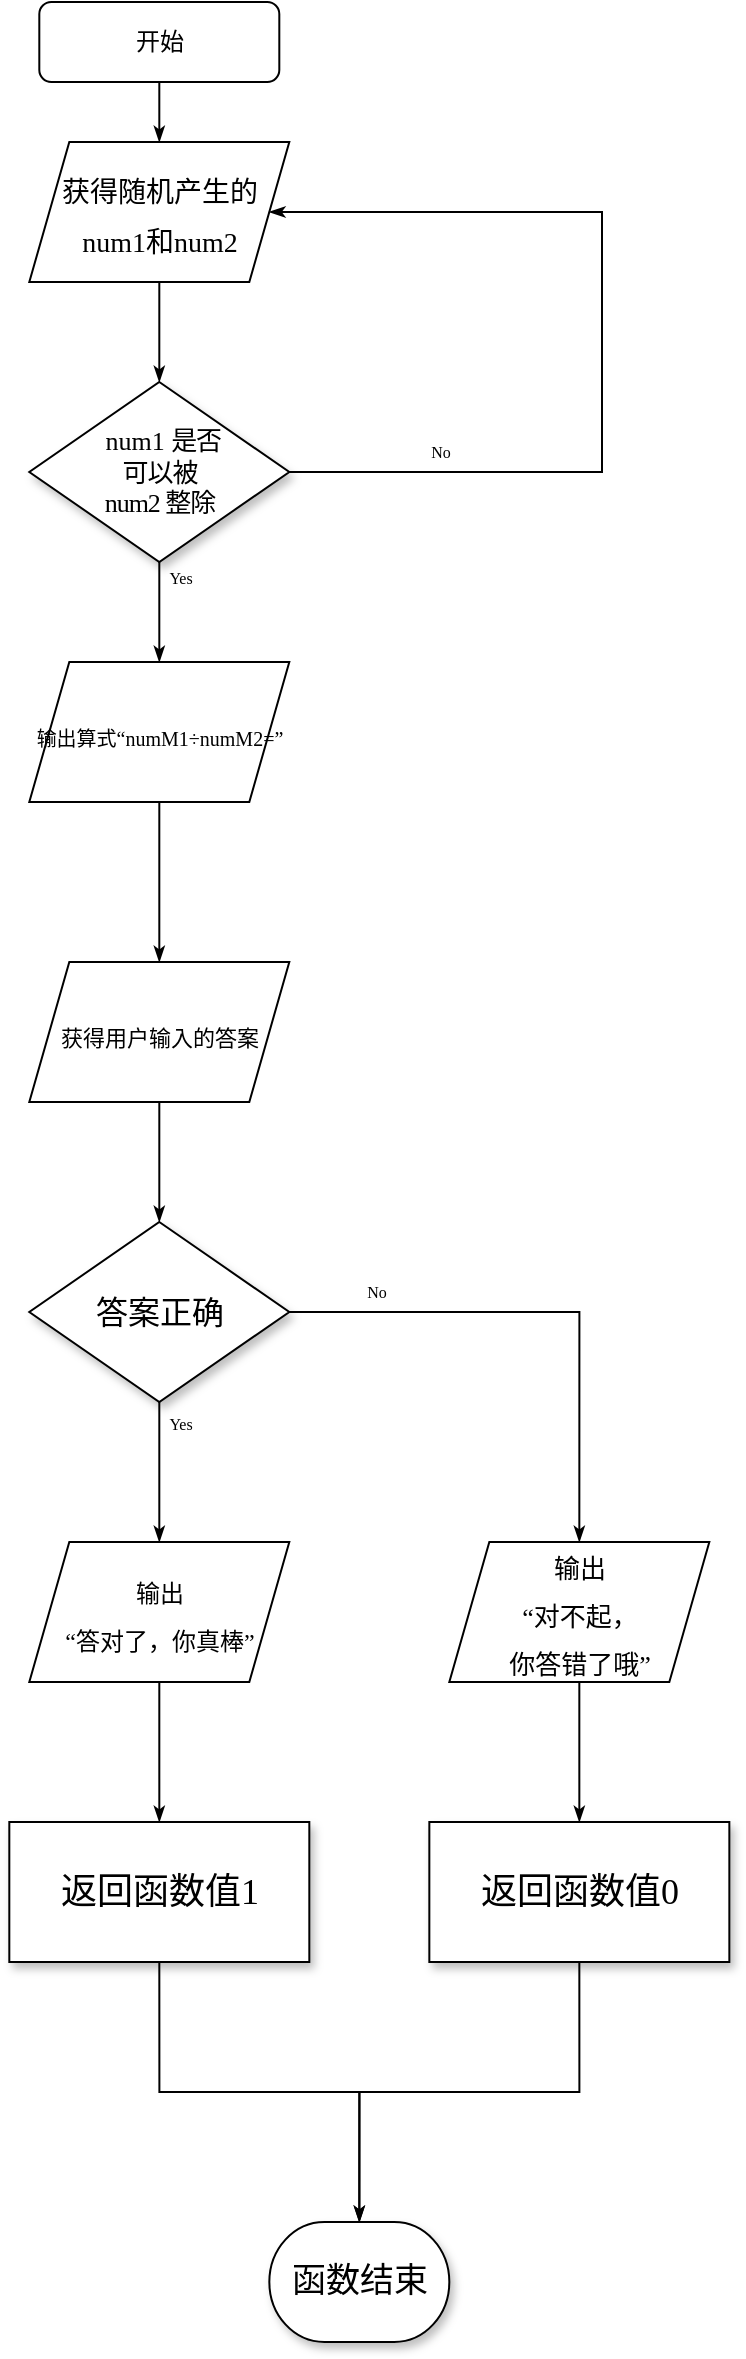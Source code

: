 <mxfile version="22.0.3" type="device">
  <diagram name="第 1 页 的副本" id="JgZBIZOeviGuvXr1Tgrx">
    <mxGraphModel dx="1206" dy="702" grid="1" gridSize="10" guides="1" tooltips="1" connect="1" arrows="1" fold="1" page="1" pageScale="1" pageWidth="4681" pageHeight="3300" background="#ffffff" math="0" shadow="0">
      <root>
        <mxCell id="HTb4UV4sWMuf5ls2SjIO-0" />
        <mxCell id="HTb4UV4sWMuf5ls2SjIO-1" parent="HTb4UV4sWMuf5ls2SjIO-0" />
        <mxCell id="HTb4UV4sWMuf5ls2SjIO-2" style="edgeStyle=orthogonalEdgeStyle;rounded=0;html=1;labelBackgroundColor=none;startSize=5;endArrow=classicThin;endFill=1;endSize=5;jettySize=auto;orthogonalLoop=1;strokeWidth=1;fontFamily=Verdana;fontSize=8;exitX=0.5;exitY=1;exitDx=0;exitDy=0;entryX=0.5;entryY=0;entryDx=0;entryDy=0;" parent="HTb4UV4sWMuf5ls2SjIO-1" source="HTb4UV4sWMuf5ls2SjIO-5" target="HTb4UV4sWMuf5ls2SjIO-6" edge="1">
          <mxGeometry relative="1" as="geometry">
            <mxPoint x="299.657" y="409.997" as="sourcePoint" />
            <mxPoint x="259.657" y="389.997" as="targetPoint" />
          </mxGeometry>
        </mxCell>
        <mxCell id="HTb4UV4sWMuf5ls2SjIO-3" value="&lt;span style=&quot;font-size: 16px;&quot;&gt;答案正确&lt;/span&gt;" style="rhombus;whiteSpace=wrap;html=1;rounded=0;shadow=1;labelBackgroundColor=none;strokeWidth=1;fontFamily=Verdana;fontSize=8;align=center;" parent="HTb4UV4sWMuf5ls2SjIO-1" vertex="1">
          <mxGeometry x="194.657" y="889.997" width="130" height="90" as="geometry" />
        </mxCell>
        <mxCell id="HTb4UV4sWMuf5ls2SjIO-4" value="&lt;font style=&quot;font-size: 17px;&quot;&gt;函数结束&lt;/font&gt;" style="strokeWidth=1;html=1;shape=mxgraph.flowchart.terminator;whiteSpace=wrap;rounded=0;shadow=1;labelBackgroundColor=none;fontFamily=Verdana;fontSize=8;align=center;" parent="HTb4UV4sWMuf5ls2SjIO-1" vertex="1">
          <mxGeometry x="314.667" y="1389.997" width="90" height="60" as="geometry" />
        </mxCell>
        <mxCell id="HTb4UV4sWMuf5ls2SjIO-5" value="开始" style="rounded=1;whiteSpace=wrap;html=1;fontSize=12;glass=0;strokeWidth=1;shadow=0;" parent="HTb4UV4sWMuf5ls2SjIO-1" vertex="1">
          <mxGeometry x="199.657" y="279.997" width="120" height="40" as="geometry" />
        </mxCell>
        <mxCell id="HTb4UV4sWMuf5ls2SjIO-6" value="&lt;font face=&quot;Verdana&quot;&gt;&lt;span style=&quot;font-size: 14px;&quot;&gt;获得随机产生的num1和num2&lt;/span&gt;&lt;/font&gt;" style="shape=parallelogram;perimeter=parallelogramPerimeter;whiteSpace=wrap;html=1;fixedSize=1;hachureGap=4;fontFamily=Architects Daughter;fontSource=https%3A%2F%2Ffonts.googleapis.com%2Fcss%3Ffamily%3DArchitects%2BDaughter;fontSize=20;" parent="HTb4UV4sWMuf5ls2SjIO-1" vertex="1">
          <mxGeometry x="194.657" y="349.997" width="130" height="70" as="geometry" />
        </mxCell>
        <mxCell id="HTb4UV4sWMuf5ls2SjIO-7" style="edgeStyle=orthogonalEdgeStyle;rounded=0;html=1;labelBackgroundColor=none;startSize=5;endArrow=classicThin;endFill=1;endSize=5;jettySize=auto;orthogonalLoop=1;strokeWidth=1;fontFamily=Verdana;fontSize=8;exitX=0.5;exitY=1;exitDx=0;exitDy=0;entryX=0.5;entryY=0;entryDx=0;entryDy=0;" parent="HTb4UV4sWMuf5ls2SjIO-1" source="HTb4UV4sWMuf5ls2SjIO-6" target="b7AfaIDkL-UBi88ETp_m-0" edge="1">
          <mxGeometry relative="1" as="geometry">
            <mxPoint x="309.99" y="480.33" as="sourcePoint" />
            <mxPoint x="589.997" y="399.997" as="targetPoint" />
          </mxGeometry>
        </mxCell>
        <mxCell id="HTb4UV4sWMuf5ls2SjIO-8" value="Yes" style="edgeStyle=orthogonalEdgeStyle;rounded=0;html=1;labelBackgroundColor=none;startSize=5;endArrow=classicThin;endFill=1;endSize=5;jettySize=auto;orthogonalLoop=1;strokeWidth=1;fontFamily=Verdana;fontSize=8;exitX=0.5;exitY=1;exitDx=0;exitDy=0;entryX=0.5;entryY=0;entryDx=0;entryDy=0;" parent="HTb4UV4sWMuf5ls2SjIO-1" source="HTb4UV4sWMuf5ls2SjIO-3" target="HTb4UV4sWMuf5ls2SjIO-18" edge="1">
          <mxGeometry x="-0.667" y="10" relative="1" as="geometry">
            <mxPoint as="offset" />
            <mxPoint x="360" y="1000" as="sourcePoint" />
            <mxPoint x="259.667" y="1199.997" as="targetPoint" />
          </mxGeometry>
        </mxCell>
        <mxCell id="HTb4UV4sWMuf5ls2SjIO-9" value="No" style="edgeStyle=orthogonalEdgeStyle;rounded=0;html=1;labelBackgroundColor=none;startSize=5;endArrow=classicThin;endFill=1;endSize=5;jettySize=auto;orthogonalLoop=1;strokeWidth=1;fontFamily=Verdana;fontSize=8;entryX=0.5;entryY=0;entryDx=0;entryDy=0;exitX=1;exitY=0.5;exitDx=0;exitDy=0;" parent="HTb4UV4sWMuf5ls2SjIO-1" source="HTb4UV4sWMuf5ls2SjIO-3" target="HTb4UV4sWMuf5ls2SjIO-19" edge="1">
          <mxGeometry x="-0.667" y="10" relative="1" as="geometry">
            <mxPoint as="offset" />
            <mxPoint x="500" y="1070" as="sourcePoint" />
            <mxPoint x="260" y="1390" as="targetPoint" />
          </mxGeometry>
        </mxCell>
        <mxCell id="HTb4UV4sWMuf5ls2SjIO-10" value="&lt;span style=&quot;font-size: 18px;&quot;&gt;返回函数值1&lt;/span&gt;" style="whiteSpace=wrap;html=1;rounded=0;shadow=1;labelBackgroundColor=none;strokeWidth=1;fontFamily=Verdana;fontSize=8;align=center;" parent="HTb4UV4sWMuf5ls2SjIO-1" vertex="1">
          <mxGeometry x="184.66" y="1190" width="150" height="70" as="geometry" />
        </mxCell>
        <mxCell id="HTb4UV4sWMuf5ls2SjIO-11" style="edgeStyle=orthogonalEdgeStyle;rounded=0;html=1;labelBackgroundColor=none;startSize=5;endArrow=classicThin;endFill=1;endSize=5;jettySize=auto;orthogonalLoop=1;strokeWidth=1;fontFamily=Verdana;fontSize=8;entryX=0.5;entryY=0;entryDx=0;entryDy=0;exitX=0.5;exitY=1;exitDx=0;exitDy=0;" parent="HTb4UV4sWMuf5ls2SjIO-1" source="HTb4UV4sWMuf5ls2SjIO-18" target="HTb4UV4sWMuf5ls2SjIO-10" edge="1">
          <mxGeometry relative="1" as="geometry">
            <mxPoint x="235.007" y="1369.997" as="sourcePoint" />
            <mxPoint x="245.34" y="1410" as="targetPoint" />
          </mxGeometry>
        </mxCell>
        <mxCell id="HTb4UV4sWMuf5ls2SjIO-14" value="&lt;font style=&quot;font-size: 10px;&quot; face=&quot;Verdana&quot;&gt;输出算式“numM1÷numM2=”&lt;/font&gt;" style="shape=parallelogram;perimeter=parallelogramPerimeter;whiteSpace=wrap;html=1;fixedSize=1;hachureGap=4;fontFamily=Architects Daughter;fontSource=https%3A%2F%2Ffonts.googleapis.com%2Fcss%3Ffamily%3DArchitects%2BDaughter;fontSize=20;" parent="HTb4UV4sWMuf5ls2SjIO-1" vertex="1">
          <mxGeometry x="194.657" y="609.997" width="130" height="70" as="geometry" />
        </mxCell>
        <mxCell id="HTb4UV4sWMuf5ls2SjIO-15" value="&lt;font style=&quot;font-size: 11px;&quot; face=&quot;Verdana&quot;&gt;获得用户输入的答案&lt;/font&gt;" style="shape=parallelogram;perimeter=parallelogramPerimeter;whiteSpace=wrap;html=1;fixedSize=1;hachureGap=4;fontFamily=Architects Daughter;fontSource=https%3A%2F%2Ffonts.googleapis.com%2Fcss%3Ffamily%3DArchitects%2BDaughter;fontSize=20;" parent="HTb4UV4sWMuf5ls2SjIO-1" vertex="1">
          <mxGeometry x="194.657" y="759.997" width="130" height="70" as="geometry" />
        </mxCell>
        <mxCell id="HTb4UV4sWMuf5ls2SjIO-16" style="edgeStyle=orthogonalEdgeStyle;rounded=0;html=1;labelBackgroundColor=none;startSize=5;endArrow=classicThin;endFill=1;endSize=5;jettySize=auto;orthogonalLoop=1;strokeWidth=1;fontFamily=Verdana;fontSize=8;exitX=0.5;exitY=1;exitDx=0;exitDy=0;entryX=0.5;entryY=0;entryDx=0;entryDy=0;" parent="HTb4UV4sWMuf5ls2SjIO-1" source="HTb4UV4sWMuf5ls2SjIO-15" target="HTb4UV4sWMuf5ls2SjIO-3" edge="1">
          <mxGeometry relative="1" as="geometry">
            <mxPoint x="667.45" y="680.33" as="sourcePoint" />
            <mxPoint x="467" y="930" as="targetPoint" />
          </mxGeometry>
        </mxCell>
        <mxCell id="HTb4UV4sWMuf5ls2SjIO-17" style="edgeStyle=orthogonalEdgeStyle;rounded=0;html=1;labelBackgroundColor=none;startSize=5;endArrow=classicThin;endFill=1;endSize=5;jettySize=auto;orthogonalLoop=1;strokeWidth=1;fontFamily=Verdana;fontSize=8;exitX=0.5;exitY=1;exitDx=0;exitDy=0;entryX=0.5;entryY=0;entryDx=0;entryDy=0;" parent="HTb4UV4sWMuf5ls2SjIO-1" source="HTb4UV4sWMuf5ls2SjIO-14" target="HTb4UV4sWMuf5ls2SjIO-15" edge="1">
          <mxGeometry relative="1" as="geometry">
            <mxPoint x="477" y="770" as="sourcePoint" />
            <mxPoint x="260" y="950" as="targetPoint" />
          </mxGeometry>
        </mxCell>
        <mxCell id="HTb4UV4sWMuf5ls2SjIO-18" value="&lt;font style=&quot;font-size: 12px;&quot; face=&quot;Verdana&quot;&gt;&lt;span style=&quot;&quot;&gt;输出&lt;br&gt;“答对了，你真棒”&lt;/span&gt;&lt;/font&gt;" style="shape=parallelogram;perimeter=parallelogramPerimeter;whiteSpace=wrap;html=1;fixedSize=1;hachureGap=4;fontFamily=Architects Daughter;fontSource=https%3A%2F%2Ffonts.googleapis.com%2Fcss%3Ffamily%3DArchitects%2BDaughter;fontSize=20;" parent="HTb4UV4sWMuf5ls2SjIO-1" vertex="1">
          <mxGeometry x="194.657" y="1049.997" width="130" height="70" as="geometry" />
        </mxCell>
        <mxCell id="HTb4UV4sWMuf5ls2SjIO-19" value="&lt;font style=&quot;font-size: 13px;&quot; face=&quot;Verdana&quot;&gt;输出&lt;br&gt;&lt;span style=&quot;&quot;&gt;“对不起，&lt;br&gt;你答错了哦”&lt;/span&gt;&lt;/font&gt;" style="shape=parallelogram;perimeter=parallelogramPerimeter;whiteSpace=wrap;html=1;fixedSize=1;hachureGap=4;fontFamily=Architects Daughter;fontSource=https%3A%2F%2Ffonts.googleapis.com%2Fcss%3Ffamily%3DArchitects%2BDaughter;fontSize=20;" parent="HTb4UV4sWMuf5ls2SjIO-1" vertex="1">
          <mxGeometry x="404.667" y="1049.997" width="130" height="70" as="geometry" />
        </mxCell>
        <mxCell id="HTb4UV4sWMuf5ls2SjIO-20" value="&lt;span style=&quot;font-size: 18px;&quot;&gt;返回函数值0&lt;/span&gt;" style="whiteSpace=wrap;html=1;rounded=0;shadow=1;labelBackgroundColor=none;strokeWidth=1;fontFamily=Verdana;fontSize=8;align=center;" parent="HTb4UV4sWMuf5ls2SjIO-1" vertex="1">
          <mxGeometry x="394.67" y="1190" width="150" height="70" as="geometry" />
        </mxCell>
        <mxCell id="HTb4UV4sWMuf5ls2SjIO-21" style="edgeStyle=orthogonalEdgeStyle;rounded=0;html=1;labelBackgroundColor=none;startSize=5;endArrow=classicThin;endFill=1;endSize=5;jettySize=auto;orthogonalLoop=1;strokeWidth=1;fontFamily=Verdana;fontSize=8;entryX=0.5;entryY=0;entryDx=0;entryDy=0;exitX=0.5;exitY=1;exitDx=0;exitDy=0;" parent="HTb4UV4sWMuf5ls2SjIO-1" source="HTb4UV4sWMuf5ls2SjIO-19" target="HTb4UV4sWMuf5ls2SjIO-20" edge="1">
          <mxGeometry relative="1" as="geometry">
            <mxPoint x="270" y="1300" as="sourcePoint" />
            <mxPoint x="270" y="1360" as="targetPoint" />
          </mxGeometry>
        </mxCell>
        <mxCell id="HTb4UV4sWMuf5ls2SjIO-22" style="edgeStyle=orthogonalEdgeStyle;rounded=0;html=1;labelBackgroundColor=none;startSize=5;endArrow=classicThin;endFill=1;endSize=5;jettySize=auto;orthogonalLoop=1;strokeWidth=1;fontFamily=Verdana;fontSize=8;entryX=0.5;entryY=0;entryDx=0;entryDy=0;exitX=0.5;exitY=1;exitDx=0;exitDy=0;entryPerimeter=0;" parent="HTb4UV4sWMuf5ls2SjIO-1" source="HTb4UV4sWMuf5ls2SjIO-20" target="HTb4UV4sWMuf5ls2SjIO-4" edge="1">
          <mxGeometry relative="1" as="geometry">
            <mxPoint x="505" y="1300" as="sourcePoint" />
            <mxPoint x="505" y="1360" as="targetPoint" />
          </mxGeometry>
        </mxCell>
        <mxCell id="HTb4UV4sWMuf5ls2SjIO-23" style="edgeStyle=orthogonalEdgeStyle;rounded=0;html=1;labelBackgroundColor=none;startSize=5;endArrow=classicThin;endFill=1;endSize=5;jettySize=auto;orthogonalLoop=1;strokeWidth=1;fontFamily=Verdana;fontSize=8;entryX=0.5;entryY=0;entryDx=0;entryDy=0;exitX=0.5;exitY=1;exitDx=0;exitDy=0;entryPerimeter=0;" parent="HTb4UV4sWMuf5ls2SjIO-1" source="HTb4UV4sWMuf5ls2SjIO-10" target="HTb4UV4sWMuf5ls2SjIO-4" edge="1">
          <mxGeometry relative="1" as="geometry">
            <mxPoint x="505" y="1430" as="sourcePoint" />
            <mxPoint x="385" y="1600" as="targetPoint" />
          </mxGeometry>
        </mxCell>
        <mxCell id="b7AfaIDkL-UBi88ETp_m-0" value="&lt;font style=&quot;font-size: 13px;&quot;&gt;&amp;nbsp;num1 &lt;span style=&quot;letter-spacing: -0.4pt;&quot;&gt;是否&lt;br&gt;可以被&lt;/span&gt;&lt;span style=&quot;letter-spacing: -0.4pt;&quot; lang=&quot;EN-US&quot;&gt;&lt;br/&gt;num2 &lt;/span&gt;&lt;span style=&quot;letter-spacing: -0.4pt;&quot;&gt;整除&lt;/span&gt;&lt;/font&gt;" style="rhombus;whiteSpace=wrap;html=1;rounded=0;shadow=1;labelBackgroundColor=none;strokeWidth=1;fontFamily=Verdana;fontSize=8;align=center;" vertex="1" parent="HTb4UV4sWMuf5ls2SjIO-1">
          <mxGeometry x="194.657" y="469.997" width="130" height="90" as="geometry" />
        </mxCell>
        <mxCell id="b7AfaIDkL-UBi88ETp_m-1" value="Yes" style="edgeStyle=orthogonalEdgeStyle;rounded=0;html=1;labelBackgroundColor=none;startSize=5;endArrow=classicThin;endFill=1;endSize=5;jettySize=auto;orthogonalLoop=1;strokeWidth=1;fontFamily=Verdana;fontSize=8;exitX=0.5;exitY=1;exitDx=0;exitDy=0;entryX=0.5;entryY=0;entryDx=0;entryDy=0;" edge="1" parent="HTb4UV4sWMuf5ls2SjIO-1" source="b7AfaIDkL-UBi88ETp_m-0" target="HTb4UV4sWMuf5ls2SjIO-14">
          <mxGeometry x="-0.667" y="10" relative="1" as="geometry">
            <mxPoint as="offset" />
            <mxPoint x="265" y="720" as="sourcePoint" />
            <mxPoint x="220" y="580" as="targetPoint" />
          </mxGeometry>
        </mxCell>
        <mxCell id="b7AfaIDkL-UBi88ETp_m-2" value="No" style="edgeStyle=orthogonalEdgeStyle;rounded=0;html=1;labelBackgroundColor=none;startSize=5;endArrow=classicThin;endFill=1;endSize=5;jettySize=auto;orthogonalLoop=1;strokeWidth=1;fontFamily=Verdana;fontSize=8;exitX=1;exitY=0.5;exitDx=0;exitDy=0;entryX=1;entryY=0.5;entryDx=0;entryDy=0;" edge="1" parent="HTb4UV4sWMuf5ls2SjIO-1" source="b7AfaIDkL-UBi88ETp_m-0" target="HTb4UV4sWMuf5ls2SjIO-6">
          <mxGeometry x="-0.667" y="10" relative="1" as="geometry">
            <mxPoint as="offset" />
            <mxPoint x="404.67" y="560" as="sourcePoint" />
            <mxPoint x="480" y="290" as="targetPoint" />
            <Array as="points">
              <mxPoint x="481" y="515" />
              <mxPoint x="481" y="385" />
            </Array>
          </mxGeometry>
        </mxCell>
      </root>
    </mxGraphModel>
  </diagram>
</mxfile>
